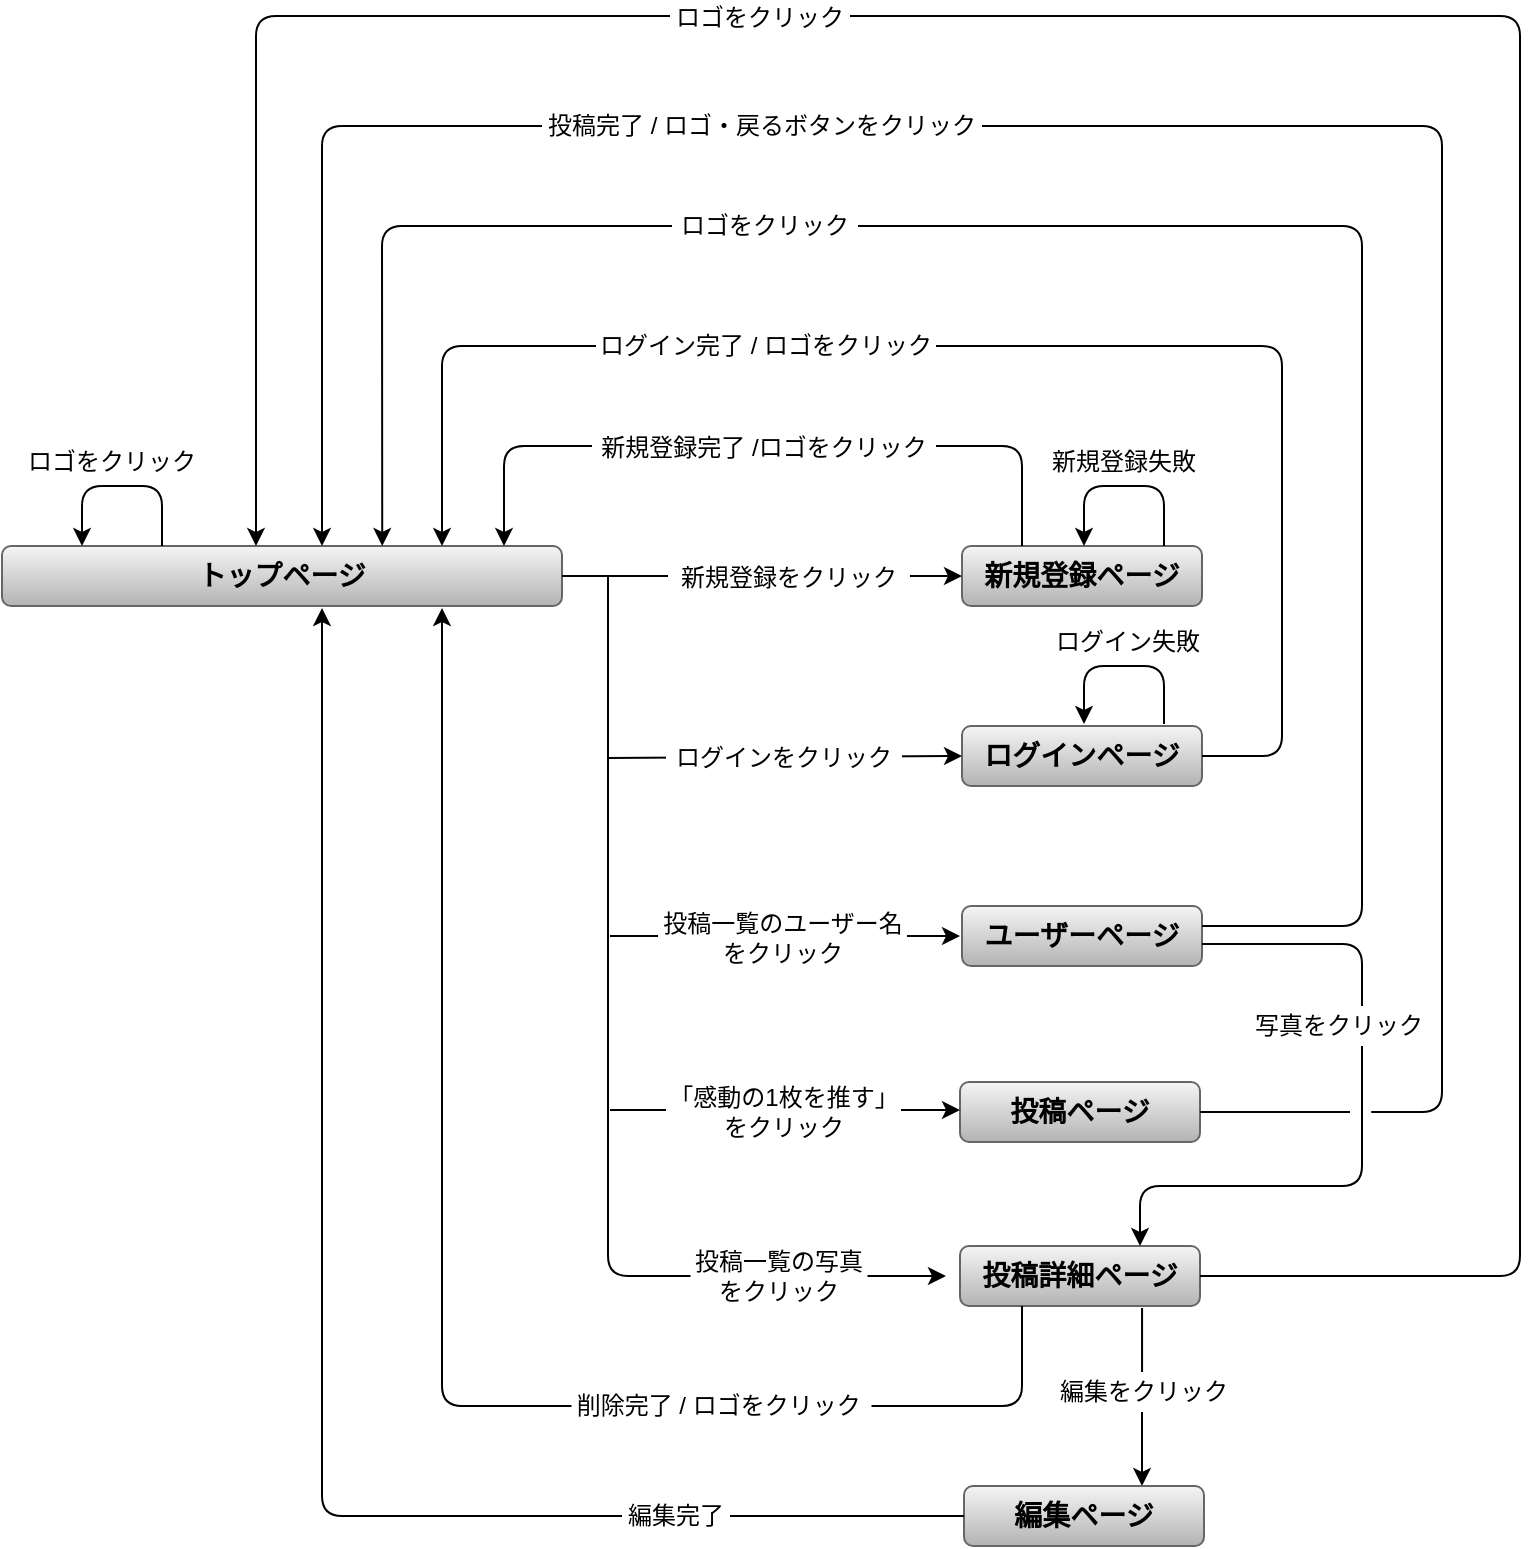 <mxfile>
    <diagram id="iaVXJnA-ktygiHfRcyiL" name="ページ1">
        <mxGraphModel dx="2205" dy="1878" grid="1" gridSize="10" guides="1" tooltips="1" connect="1" arrows="1" fold="1" page="1" pageScale="1" pageWidth="827" pageHeight="1169" math="0" shadow="0">
            <root>
                <mxCell id="0"/>
                <mxCell id="1" parent="0"/>
                <mxCell id="2" value="&lt;b&gt;&lt;font style=&quot;font-size: 14px&quot;&gt;トップページ&lt;/font&gt;&lt;/b&gt;" style="rounded=1;whiteSpace=wrap;html=1;fillColor=#f5f5f5;strokeColor=#666666;gradientColor=#b3b3b3;fontColor=#000000;" vertex="1" parent="1">
                    <mxGeometry x="-120" y="100" width="280" height="30" as="geometry"/>
                </mxCell>
                <mxCell id="6" value="&lt;b&gt;&lt;font style=&quot;font-size: 14px&quot;&gt;新規登録ページ&lt;/font&gt;&lt;/b&gt;" style="rounded=1;whiteSpace=wrap;html=1;fillColor=#f5f5f5;strokeColor=#666666;gradientColor=#b3b3b3;fontColor=#000000;" vertex="1" parent="1">
                    <mxGeometry x="360" y="100" width="120" height="30" as="geometry"/>
                </mxCell>
                <mxCell id="8" value="" style="endArrow=classic;html=1;exitX=0.25;exitY=0;exitDx=0;exitDy=0;rounded=1;" edge="1" parent="1" source="6">
                    <mxGeometry width="50" height="50" relative="1" as="geometry">
                        <mxPoint x="280" y="100" as="sourcePoint"/>
                        <mxPoint x="131" y="100" as="targetPoint"/>
                        <Array as="points">
                            <mxPoint x="390" y="50"/>
                            <mxPoint x="270" y="50"/>
                            <mxPoint x="131" y="50"/>
                        </Array>
                    </mxGeometry>
                </mxCell>
                <mxCell id="9" value="新規登録完了 /ロゴをクリック" style="rounded=1;whiteSpace=wrap;html=1;strokeColor=none;fillColor=default;" vertex="1" parent="1">
                    <mxGeometry x="175" y="36.5" width="172" height="29" as="geometry"/>
                </mxCell>
                <mxCell id="10" value="&lt;b&gt;&lt;font style=&quot;font-size: 14px&quot;&gt;ログインページ&lt;/font&gt;&lt;/b&gt;" style="rounded=1;whiteSpace=wrap;html=1;fillColor=#f5f5f5;strokeColor=#666666;gradientColor=#b3b3b3;fontColor=#000000;" vertex="1" parent="1">
                    <mxGeometry x="360" y="190" width="120" height="30" as="geometry"/>
                </mxCell>
                <mxCell id="11" value="" style="endArrow=classic;html=1;entryX=0;entryY=0.5;entryDx=0;entryDy=0;verticalAlign=bottom;endFill=1;rounded=1;" edge="1" parent="1" source="2" target="6">
                    <mxGeometry width="50" height="50" relative="1" as="geometry">
                        <mxPoint x="161" y="115" as="sourcePoint"/>
                        <mxPoint x="221" y="116" as="targetPoint"/>
                    </mxGeometry>
                </mxCell>
                <mxCell id="13" value="" style="endArrow=none;html=1;entryX=0;entryY=0.5;entryDx=0;entryDy=0;startArrow=classic;startFill=1;rounded=1;" edge="1" parent="1">
                    <mxGeometry width="50" height="50" relative="1" as="geometry">
                        <mxPoint x="360" y="205" as="sourcePoint"/>
                        <mxPoint x="183" y="206" as="targetPoint"/>
                    </mxGeometry>
                </mxCell>
                <mxCell id="14" value="" style="endArrow=none;html=1;rounded=1;" edge="1" parent="1">
                    <mxGeometry width="50" height="50" relative="1" as="geometry">
                        <mxPoint x="183" y="115" as="sourcePoint"/>
                        <mxPoint x="183" y="355" as="targetPoint"/>
                    </mxGeometry>
                </mxCell>
                <mxCell id="16" value="" style="endArrow=classic;html=1;exitX=1;exitY=0.5;exitDx=0;exitDy=0;rounded=1;" edge="1" parent="1" source="10">
                    <mxGeometry width="50" height="50" relative="1" as="geometry">
                        <mxPoint x="540" y="80" as="sourcePoint"/>
                        <mxPoint x="100" y="100" as="targetPoint"/>
                        <Array as="points">
                            <mxPoint x="520" y="205"/>
                            <mxPoint x="520"/>
                            <mxPoint x="100"/>
                        </Array>
                    </mxGeometry>
                </mxCell>
                <mxCell id="17" value="ログイン完了&amp;nbsp;/ ロゴをクリック" style="rounded=1;whiteSpace=wrap;html=1;strokeColor=none;" vertex="1" parent="1">
                    <mxGeometry x="177" y="-15" width="170" height="30" as="geometry"/>
                </mxCell>
                <mxCell id="19" value="" style="endArrow=classic;html=1;entryX=0;entryY=0.5;entryDx=0;entryDy=0;endFill=1;rounded=1;" edge="1" parent="1">
                    <mxGeometry width="50" height="50" relative="1" as="geometry">
                        <mxPoint x="184" y="295" as="sourcePoint"/>
                        <mxPoint x="359" y="295" as="targetPoint"/>
                    </mxGeometry>
                </mxCell>
                <mxCell id="20" value="&lt;b&gt;&lt;font style=&quot;font-size: 14px&quot;&gt;ユーザーページ&lt;/font&gt;&lt;/b&gt;" style="rounded=1;whiteSpace=wrap;html=1;fillColor=#f5f5f5;strokeColor=#666666;gradientColor=#b3b3b3;labelBackgroundColor=none;fontColor=#000000;" vertex="1" parent="1">
                    <mxGeometry x="360" y="280" width="120" height="30" as="geometry"/>
                </mxCell>
                <mxCell id="22" value="&lt;b&gt;&lt;font style=&quot;font-size: 14px&quot;&gt;投稿ページ&lt;/font&gt;&lt;/b&gt;" style="rounded=1;whiteSpace=wrap;html=1;fillColor=#f5f5f5;gradientColor=#b3b3b3;strokeColor=#666666;fontColor=#000000;" vertex="1" parent="1">
                    <mxGeometry x="359" y="368" width="120" height="30" as="geometry"/>
                </mxCell>
                <mxCell id="23" value="" style="endArrow=classic;html=1;entryX=0.679;entryY=0;entryDx=0;entryDy=0;entryPerimeter=0;rounded=1;" edge="1" parent="1" target="2">
                    <mxGeometry width="50" height="50" relative="1" as="geometry">
                        <mxPoint x="480" y="290" as="sourcePoint"/>
                        <mxPoint x="71" y="100" as="targetPoint"/>
                        <Array as="points">
                            <mxPoint x="520" y="290"/>
                            <mxPoint x="560" y="290"/>
                            <mxPoint x="560" y="-60"/>
                            <mxPoint x="290" y="-60"/>
                            <mxPoint x="70" y="-60"/>
                        </Array>
                    </mxGeometry>
                </mxCell>
                <mxCell id="25" value="ロゴをクリック" style="rounded=1;whiteSpace=wrap;html=1;strokeColor=none;fillColor=default;" vertex="1" parent="1">
                    <mxGeometry x="215" y="-70" width="93" height="20" as="geometry"/>
                </mxCell>
                <mxCell id="26" value="" style="endArrow=classic;html=1;rounded=1;" edge="1" parent="1">
                    <mxGeometry width="50" height="50" relative="1" as="geometry">
                        <mxPoint x="580" y="383" as="sourcePoint"/>
                        <mxPoint x="40" y="100" as="targetPoint"/>
                        <Array as="points">
                            <mxPoint x="560" y="383"/>
                            <mxPoint x="600" y="383"/>
                            <mxPoint x="600" y="-110"/>
                            <mxPoint x="40" y="-110"/>
                        </Array>
                    </mxGeometry>
                </mxCell>
                <mxCell id="29" value="投稿完了 / ロゴ・戻るボタンをクリック" style="rounded=1;whiteSpace=wrap;html=1;strokeColor=none;fillColor=default;" vertex="1" parent="1">
                    <mxGeometry x="150" y="-120" width="220" height="20" as="geometry"/>
                </mxCell>
                <mxCell id="31" value="" style="endArrow=classic;html=1;entryX=0;entryY=0.5;entryDx=0;entryDy=0;endFill=1;rounded=1;" edge="1" parent="1">
                    <mxGeometry width="50" height="50" relative="1" as="geometry">
                        <mxPoint x="183" y="355" as="sourcePoint"/>
                        <mxPoint x="352" y="465" as="targetPoint"/>
                        <Array as="points">
                            <mxPoint x="183" y="465"/>
                        </Array>
                    </mxGeometry>
                </mxCell>
                <mxCell id="32" value="&lt;b&gt;&lt;font style=&quot;font-size: 14px&quot;&gt;投稿詳細ページ&lt;/font&gt;&lt;/b&gt;" style="rounded=1;whiteSpace=wrap;html=1;fillColor=#f5f5f5;gradientColor=#b3b3b3;strokeColor=#666666;fontColor=#000000;" vertex="1" parent="1">
                    <mxGeometry x="359" y="450" width="120" height="30" as="geometry"/>
                </mxCell>
                <mxCell id="35" value="" style="endArrow=classic;html=1;exitX=1;exitY=0.5;exitDx=0;exitDy=0;rounded=1;" edge="1" parent="1" source="32">
                    <mxGeometry width="50" height="50" relative="1" as="geometry">
                        <mxPoint x="479" y="453" as="sourcePoint"/>
                        <mxPoint x="7" y="100" as="targetPoint"/>
                        <Array as="points">
                            <mxPoint x="519" y="465"/>
                            <mxPoint x="639" y="465"/>
                            <mxPoint x="639" y="155"/>
                            <mxPoint x="639" y="-165"/>
                            <mxPoint x="7" y="-165"/>
                        </Array>
                    </mxGeometry>
                </mxCell>
                <mxCell id="37" value="ロゴをクリック" style="rounded=1;whiteSpace=wrap;html=1;strokeColor=none;fillColor=default;" vertex="1" parent="1">
                    <mxGeometry x="214" y="-173" width="90" height="18" as="geometry"/>
                </mxCell>
                <mxCell id="39" value="" style="endArrow=classic;html=1;exitX=0.667;exitY=1.067;exitDx=0;exitDy=0;exitPerimeter=0;endFill=1;rounded=1;" edge="1" parent="1">
                    <mxGeometry width="50" height="50" relative="1" as="geometry">
                        <mxPoint x="450.04" y="481.01" as="sourcePoint"/>
                        <mxPoint x="450" y="570" as="targetPoint"/>
                    </mxGeometry>
                </mxCell>
                <mxCell id="40" value="&lt;b&gt;&lt;font style=&quot;font-size: 14px&quot;&gt;編集ページ&lt;/font&gt;&lt;/b&gt;" style="rounded=1;whiteSpace=wrap;html=1;fillColor=#f5f5f5;gradientColor=#b3b3b3;strokeColor=#666666;fontColor=#000000;" vertex="1" parent="1">
                    <mxGeometry x="361" y="570" width="120" height="30" as="geometry"/>
                </mxCell>
                <mxCell id="41" value="" style="endArrow=classic;html=1;exitX=0;exitY=0.5;exitDx=0;exitDy=0;rounded=1;" edge="1" parent="1" source="40">
                    <mxGeometry width="50" height="50" relative="1" as="geometry">
                        <mxPoint x="282" y="475" as="sourcePoint"/>
                        <mxPoint x="40" y="131" as="targetPoint"/>
                        <Array as="points">
                            <mxPoint x="40" y="585"/>
                        </Array>
                    </mxGeometry>
                </mxCell>
                <mxCell id="42" value="" style="endArrow=classic;html=1;rounded=1;" edge="1" parent="1">
                    <mxGeometry width="50" height="50" relative="1" as="geometry">
                        <mxPoint x="390" y="480" as="sourcePoint"/>
                        <mxPoint x="100" y="131" as="targetPoint"/>
                        <Array as="points">
                            <mxPoint x="390" y="530"/>
                            <mxPoint x="100" y="530"/>
                        </Array>
                    </mxGeometry>
                </mxCell>
                <mxCell id="44" value="削除完了 / ロゴをクリック&amp;nbsp;" style="rounded=1;whiteSpace=wrap;html=1;strokeColor=none;fillColor=default;" vertex="1" parent="1">
                    <mxGeometry x="164.75" y="520" width="150" height="20" as="geometry"/>
                </mxCell>
                <mxCell id="45" value="編集完了" style="rounded=1;whiteSpace=wrap;html=1;strokeColor=none;fillColor=default;" vertex="1" parent="1">
                    <mxGeometry x="190" y="570" width="54" height="30" as="geometry"/>
                </mxCell>
                <mxCell id="50" value="投稿一覧の写真&lt;br&gt;をクリック" style="rounded=1;whiteSpace=wrap;html=1;strokeColor=none;fillColor=default;" vertex="1" parent="1">
                    <mxGeometry x="224.25" y="450" width="88.5" height="30" as="geometry"/>
                </mxCell>
                <mxCell id="52" value="投稿一覧のユーザー名をクリック" style="rounded=1;whiteSpace=wrap;html=1;strokeColor=none;fillColor=default;" vertex="1" parent="1">
                    <mxGeometry x="208" y="280" width="124.5" height="31" as="geometry"/>
                </mxCell>
                <mxCell id="53" value="ログインをクリック" style="rounded=1;whiteSpace=wrap;html=1;strokeColor=none;fillColor=default;" vertex="1" parent="1">
                    <mxGeometry x="212" y="198" width="118" height="16" as="geometry"/>
                </mxCell>
                <mxCell id="54" value="新規登録をクリック" style="rounded=1;whiteSpace=wrap;html=1;strokeColor=none;fillColor=default;" vertex="1" parent="1">
                    <mxGeometry x="213" y="104.5" width="121" height="23" as="geometry"/>
                </mxCell>
                <mxCell id="56" value="" style="endArrow=classic;html=1;rounded=1;" edge="1" parent="1">
                    <mxGeometry width="50" height="50" relative="1" as="geometry">
                        <mxPoint x="461" y="189" as="sourcePoint"/>
                        <mxPoint x="421" y="189" as="targetPoint"/>
                        <Array as="points">
                            <mxPoint x="461" y="160"/>
                            <mxPoint x="421" y="160"/>
                        </Array>
                    </mxGeometry>
                </mxCell>
                <mxCell id="57" value="ログイン失敗" style="rounded=1;whiteSpace=wrap;html=1;strokeColor=none;fillColor=default;" vertex="1" parent="1">
                    <mxGeometry x="403" y="140" width="80" height="16" as="geometry"/>
                </mxCell>
                <mxCell id="58" value="" style="endArrow=classic;html=1;rounded=1;" edge="1" parent="1">
                    <mxGeometry width="50" height="50" relative="1" as="geometry">
                        <mxPoint x="461" y="100" as="sourcePoint"/>
                        <mxPoint x="421" y="100" as="targetPoint"/>
                        <Array as="points">
                            <mxPoint x="461" y="70"/>
                            <mxPoint x="421" y="70"/>
                        </Array>
                    </mxGeometry>
                </mxCell>
                <mxCell id="60" value="新規登録失敗" style="rounded=1;whiteSpace=wrap;html=1;strokeColor=none;fillColor=default;" vertex="1" parent="1">
                    <mxGeometry x="401" y="49.5" width="80" height="16" as="geometry"/>
                </mxCell>
                <mxCell id="63" value="編集をクリック" style="rounded=1;whiteSpace=wrap;html=1;strokeColor=none;fillColor=default;" vertex="1" parent="1">
                    <mxGeometry x="408" y="513" width="86" height="20" as="geometry"/>
                </mxCell>
                <mxCell id="70" value="ロゴをクリック" style="rounded=1;whiteSpace=wrap;html=1;strokeColor=none;fillColor=default;" vertex="1" parent="1">
                    <mxGeometry x="-115" y="49.5" width="100" height="16" as="geometry"/>
                </mxCell>
                <mxCell id="71" value="" style="endArrow=classic;html=1;rounded=1;" edge="1" parent="1">
                    <mxGeometry width="50" height="50" relative="1" as="geometry">
                        <mxPoint x="-40" y="100" as="sourcePoint"/>
                        <mxPoint x="-80" y="100" as="targetPoint"/>
                        <Array as="points">
                            <mxPoint x="-40" y="70"/>
                            <mxPoint x="-80" y="70"/>
                        </Array>
                    </mxGeometry>
                </mxCell>
                <mxCell id="81" value="" style="endArrow=classic;html=1;entryX=0;entryY=0.5;entryDx=0;entryDy=0;endFill=1;rounded=1;" edge="1" parent="1">
                    <mxGeometry width="50" height="50" relative="1" as="geometry">
                        <mxPoint x="184" y="382" as="sourcePoint"/>
                        <mxPoint x="359" y="382" as="targetPoint"/>
                    </mxGeometry>
                </mxCell>
                <mxCell id="82" value="「感動の1枚を推す」&lt;br&gt;をクリック" style="rounded=1;whiteSpace=wrap;html=1;strokeColor=none;fillColor=default;" vertex="1" parent="1">
                    <mxGeometry x="212" y="367" width="117.5" height="31" as="geometry"/>
                </mxCell>
                <mxCell id="97" value="" style="endArrow=classic;html=1;exitX=1;exitY=0.5;exitDx=0;exitDy=0;entryX=0.75;entryY=0;entryDx=0;entryDy=0;rounded=1;" edge="1" parent="1" target="32">
                    <mxGeometry width="50" height="50" relative="1" as="geometry">
                        <mxPoint x="480" y="299" as="sourcePoint"/>
                        <mxPoint x="480" y="460" as="targetPoint"/>
                        <Array as="points">
                            <mxPoint x="560" y="299"/>
                            <mxPoint x="560" y="374"/>
                            <mxPoint x="560" y="420"/>
                            <mxPoint x="449" y="420"/>
                        </Array>
                    </mxGeometry>
                </mxCell>
                <mxCell id="98" value="写真をクリック" style="rounded=1;whiteSpace=wrap;html=1;strokeColor=none;fillColor=default;" vertex="1" parent="1">
                    <mxGeometry x="503" y="330" width="91" height="20" as="geometry"/>
                </mxCell>
                <mxCell id="103" value="" style="endArrow=none;html=1;rounded=1;" edge="1" parent="1">
                    <mxGeometry width="50" height="50" relative="1" as="geometry">
                        <mxPoint x="479" y="383" as="sourcePoint"/>
                        <mxPoint x="554" y="383" as="targetPoint"/>
                    </mxGeometry>
                </mxCell>
            </root>
        </mxGraphModel>
    </diagram>
</mxfile>